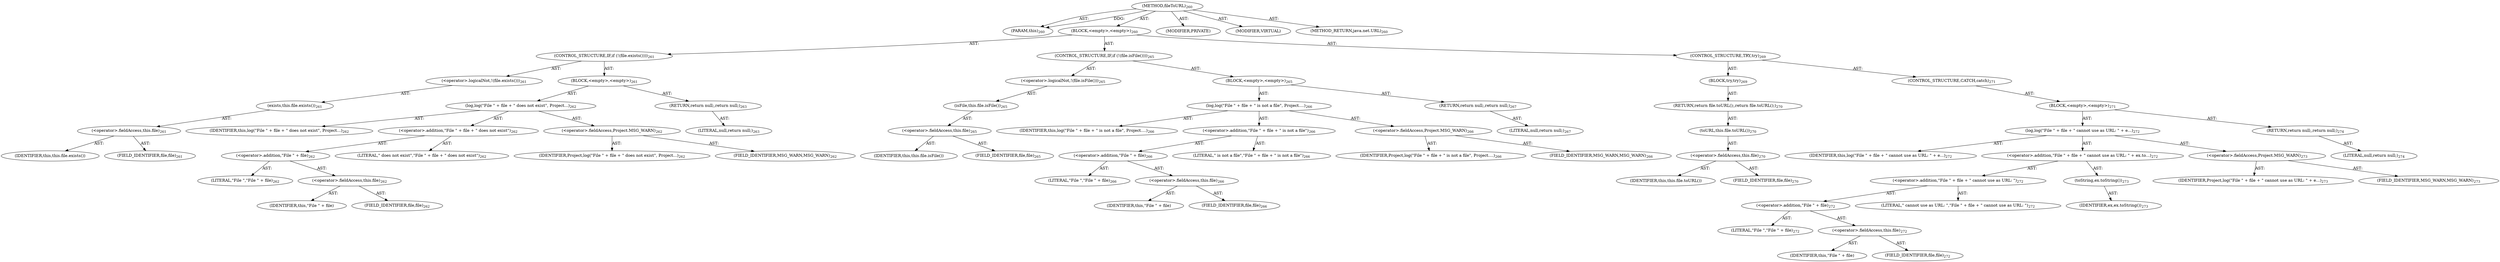 digraph "fileToURL" {  
"111669149709" [label = <(METHOD,fileToURL)<SUB>260</SUB>> ]
"115964117000" [label = <(PARAM,this)<SUB>260</SUB>> ]
"25769803803" [label = <(BLOCK,&lt;empty&gt;,&lt;empty&gt;)<SUB>260</SUB>> ]
"47244640268" [label = <(CONTROL_STRUCTURE,IF,if (!(file.exists())))<SUB>261</SUB>> ]
"30064771158" [label = <(&lt;operator&gt;.logicalNot,!(file.exists()))<SUB>261</SUB>> ]
"30064771159" [label = <(exists,this.file.exists())<SUB>261</SUB>> ]
"30064771160" [label = <(&lt;operator&gt;.fieldAccess,this.file)<SUB>261</SUB>> ]
"68719476837" [label = <(IDENTIFIER,this,this.file.exists())> ]
"55834574869" [label = <(FIELD_IDENTIFIER,file,file)<SUB>261</SUB>> ]
"25769803804" [label = <(BLOCK,&lt;empty&gt;,&lt;empty&gt;)<SUB>261</SUB>> ]
"30064771161" [label = <(log,log(&quot;File &quot; + file + &quot; does not exist&quot;, Project...)<SUB>262</SUB>> ]
"68719476756" [label = <(IDENTIFIER,this,log(&quot;File &quot; + file + &quot; does not exist&quot;, Project...)<SUB>262</SUB>> ]
"30064771162" [label = <(&lt;operator&gt;.addition,&quot;File &quot; + file + &quot; does not exist&quot;)<SUB>262</SUB>> ]
"30064771163" [label = <(&lt;operator&gt;.addition,&quot;File &quot; + file)<SUB>262</SUB>> ]
"90194313239" [label = <(LITERAL,&quot;File &quot;,&quot;File &quot; + file)<SUB>262</SUB>> ]
"30064771164" [label = <(&lt;operator&gt;.fieldAccess,this.file)<SUB>262</SUB>> ]
"68719476838" [label = <(IDENTIFIER,this,&quot;File &quot; + file)> ]
"55834574870" [label = <(FIELD_IDENTIFIER,file,file)<SUB>262</SUB>> ]
"90194313240" [label = <(LITERAL,&quot; does not exist&quot;,&quot;File &quot; + file + &quot; does not exist&quot;)<SUB>262</SUB>> ]
"30064771165" [label = <(&lt;operator&gt;.fieldAccess,Project.MSG_WARN)<SUB>262</SUB>> ]
"68719476839" [label = <(IDENTIFIER,Project,log(&quot;File &quot; + file + &quot; does not exist&quot;, Project...)<SUB>262</SUB>> ]
"55834574871" [label = <(FIELD_IDENTIFIER,MSG_WARN,MSG_WARN)<SUB>262</SUB>> ]
"146028888069" [label = <(RETURN,return null;,return null;)<SUB>263</SUB>> ]
"90194313241" [label = <(LITERAL,null,return null;)<SUB>263</SUB>> ]
"47244640269" [label = <(CONTROL_STRUCTURE,IF,if (!(file.isFile())))<SUB>265</SUB>> ]
"30064771166" [label = <(&lt;operator&gt;.logicalNot,!(file.isFile()))<SUB>265</SUB>> ]
"30064771167" [label = <(isFile,this.file.isFile())<SUB>265</SUB>> ]
"30064771168" [label = <(&lt;operator&gt;.fieldAccess,this.file)<SUB>265</SUB>> ]
"68719476840" [label = <(IDENTIFIER,this,this.file.isFile())> ]
"55834574872" [label = <(FIELD_IDENTIFIER,file,file)<SUB>265</SUB>> ]
"25769803805" [label = <(BLOCK,&lt;empty&gt;,&lt;empty&gt;)<SUB>265</SUB>> ]
"30064771169" [label = <(log,log(&quot;File &quot; + file + &quot; is not a file&quot;, Project....)<SUB>266</SUB>> ]
"68719476757" [label = <(IDENTIFIER,this,log(&quot;File &quot; + file + &quot; is not a file&quot;, Project....)<SUB>266</SUB>> ]
"30064771170" [label = <(&lt;operator&gt;.addition,&quot;File &quot; + file + &quot; is not a file&quot;)<SUB>266</SUB>> ]
"30064771171" [label = <(&lt;operator&gt;.addition,&quot;File &quot; + file)<SUB>266</SUB>> ]
"90194313242" [label = <(LITERAL,&quot;File &quot;,&quot;File &quot; + file)<SUB>266</SUB>> ]
"30064771172" [label = <(&lt;operator&gt;.fieldAccess,this.file)<SUB>266</SUB>> ]
"68719476841" [label = <(IDENTIFIER,this,&quot;File &quot; + file)> ]
"55834574873" [label = <(FIELD_IDENTIFIER,file,file)<SUB>266</SUB>> ]
"90194313243" [label = <(LITERAL,&quot; is not a file&quot;,&quot;File &quot; + file + &quot; is not a file&quot;)<SUB>266</SUB>> ]
"30064771173" [label = <(&lt;operator&gt;.fieldAccess,Project.MSG_WARN)<SUB>266</SUB>> ]
"68719476842" [label = <(IDENTIFIER,Project,log(&quot;File &quot; + file + &quot; is not a file&quot;, Project....)<SUB>266</SUB>> ]
"55834574874" [label = <(FIELD_IDENTIFIER,MSG_WARN,MSG_WARN)<SUB>266</SUB>> ]
"146028888070" [label = <(RETURN,return null;,return null;)<SUB>267</SUB>> ]
"90194313244" [label = <(LITERAL,null,return null;)<SUB>267</SUB>> ]
"47244640270" [label = <(CONTROL_STRUCTURE,TRY,try)<SUB>269</SUB>> ]
"25769803806" [label = <(BLOCK,try,try)<SUB>269</SUB>> ]
"146028888071" [label = <(RETURN,return file.toURL();,return file.toURL();)<SUB>270</SUB>> ]
"30064771174" [label = <(toURL,this.file.toURL())<SUB>270</SUB>> ]
"30064771175" [label = <(&lt;operator&gt;.fieldAccess,this.file)<SUB>270</SUB>> ]
"68719476843" [label = <(IDENTIFIER,this,this.file.toURL())> ]
"55834574875" [label = <(FIELD_IDENTIFIER,file,file)<SUB>270</SUB>> ]
"47244640271" [label = <(CONTROL_STRUCTURE,CATCH,catch)<SUB>271</SUB>> ]
"25769803807" [label = <(BLOCK,&lt;empty&gt;,&lt;empty&gt;)<SUB>271</SUB>> ]
"30064771176" [label = <(log,log(&quot;File &quot; + file + &quot; cannot use as URL: &quot; + e...)<SUB>272</SUB>> ]
"68719476758" [label = <(IDENTIFIER,this,log(&quot;File &quot; + file + &quot; cannot use as URL: &quot; + e...)<SUB>272</SUB>> ]
"30064771177" [label = <(&lt;operator&gt;.addition,&quot;File &quot; + file + &quot; cannot use as URL: &quot; + ex.to...)<SUB>272</SUB>> ]
"30064771178" [label = <(&lt;operator&gt;.addition,&quot;File &quot; + file + &quot; cannot use as URL: &quot;)<SUB>272</SUB>> ]
"30064771179" [label = <(&lt;operator&gt;.addition,&quot;File &quot; + file)<SUB>272</SUB>> ]
"90194313245" [label = <(LITERAL,&quot;File &quot;,&quot;File &quot; + file)<SUB>272</SUB>> ]
"30064771180" [label = <(&lt;operator&gt;.fieldAccess,this.file)<SUB>272</SUB>> ]
"68719476844" [label = <(IDENTIFIER,this,&quot;File &quot; + file)> ]
"55834574876" [label = <(FIELD_IDENTIFIER,file,file)<SUB>272</SUB>> ]
"90194313246" [label = <(LITERAL,&quot; cannot use as URL: &quot;,&quot;File &quot; + file + &quot; cannot use as URL: &quot;)<SUB>272</SUB>> ]
"30064771181" [label = <(toString,ex.toString())<SUB>273</SUB>> ]
"68719476845" [label = <(IDENTIFIER,ex,ex.toString())<SUB>273</SUB>> ]
"30064771182" [label = <(&lt;operator&gt;.fieldAccess,Project.MSG_WARN)<SUB>273</SUB>> ]
"68719476846" [label = <(IDENTIFIER,Project,log(&quot;File &quot; + file + &quot; cannot use as URL: &quot; + e...)<SUB>273</SUB>> ]
"55834574877" [label = <(FIELD_IDENTIFIER,MSG_WARN,MSG_WARN)<SUB>273</SUB>> ]
"146028888072" [label = <(RETURN,return null;,return null;)<SUB>274</SUB>> ]
"90194313247" [label = <(LITERAL,null,return null;)<SUB>274</SUB>> ]
"133143986223" [label = <(MODIFIER,PRIVATE)> ]
"133143986224" [label = <(MODIFIER,VIRTUAL)> ]
"128849018893" [label = <(METHOD_RETURN,java.net.URL)<SUB>260</SUB>> ]
  "111669149709" -> "115964117000"  [ label = "AST: "] 
  "111669149709" -> "25769803803"  [ label = "AST: "] 
  "111669149709" -> "133143986223"  [ label = "AST: "] 
  "111669149709" -> "133143986224"  [ label = "AST: "] 
  "111669149709" -> "128849018893"  [ label = "AST: "] 
  "25769803803" -> "47244640268"  [ label = "AST: "] 
  "25769803803" -> "47244640269"  [ label = "AST: "] 
  "25769803803" -> "47244640270"  [ label = "AST: "] 
  "47244640268" -> "30064771158"  [ label = "AST: "] 
  "47244640268" -> "25769803804"  [ label = "AST: "] 
  "30064771158" -> "30064771159"  [ label = "AST: "] 
  "30064771159" -> "30064771160"  [ label = "AST: "] 
  "30064771160" -> "68719476837"  [ label = "AST: "] 
  "30064771160" -> "55834574869"  [ label = "AST: "] 
  "25769803804" -> "30064771161"  [ label = "AST: "] 
  "25769803804" -> "146028888069"  [ label = "AST: "] 
  "30064771161" -> "68719476756"  [ label = "AST: "] 
  "30064771161" -> "30064771162"  [ label = "AST: "] 
  "30064771161" -> "30064771165"  [ label = "AST: "] 
  "30064771162" -> "30064771163"  [ label = "AST: "] 
  "30064771162" -> "90194313240"  [ label = "AST: "] 
  "30064771163" -> "90194313239"  [ label = "AST: "] 
  "30064771163" -> "30064771164"  [ label = "AST: "] 
  "30064771164" -> "68719476838"  [ label = "AST: "] 
  "30064771164" -> "55834574870"  [ label = "AST: "] 
  "30064771165" -> "68719476839"  [ label = "AST: "] 
  "30064771165" -> "55834574871"  [ label = "AST: "] 
  "146028888069" -> "90194313241"  [ label = "AST: "] 
  "47244640269" -> "30064771166"  [ label = "AST: "] 
  "47244640269" -> "25769803805"  [ label = "AST: "] 
  "30064771166" -> "30064771167"  [ label = "AST: "] 
  "30064771167" -> "30064771168"  [ label = "AST: "] 
  "30064771168" -> "68719476840"  [ label = "AST: "] 
  "30064771168" -> "55834574872"  [ label = "AST: "] 
  "25769803805" -> "30064771169"  [ label = "AST: "] 
  "25769803805" -> "146028888070"  [ label = "AST: "] 
  "30064771169" -> "68719476757"  [ label = "AST: "] 
  "30064771169" -> "30064771170"  [ label = "AST: "] 
  "30064771169" -> "30064771173"  [ label = "AST: "] 
  "30064771170" -> "30064771171"  [ label = "AST: "] 
  "30064771170" -> "90194313243"  [ label = "AST: "] 
  "30064771171" -> "90194313242"  [ label = "AST: "] 
  "30064771171" -> "30064771172"  [ label = "AST: "] 
  "30064771172" -> "68719476841"  [ label = "AST: "] 
  "30064771172" -> "55834574873"  [ label = "AST: "] 
  "30064771173" -> "68719476842"  [ label = "AST: "] 
  "30064771173" -> "55834574874"  [ label = "AST: "] 
  "146028888070" -> "90194313244"  [ label = "AST: "] 
  "47244640270" -> "25769803806"  [ label = "AST: "] 
  "47244640270" -> "47244640271"  [ label = "AST: "] 
  "25769803806" -> "146028888071"  [ label = "AST: "] 
  "146028888071" -> "30064771174"  [ label = "AST: "] 
  "30064771174" -> "30064771175"  [ label = "AST: "] 
  "30064771175" -> "68719476843"  [ label = "AST: "] 
  "30064771175" -> "55834574875"  [ label = "AST: "] 
  "47244640271" -> "25769803807"  [ label = "AST: "] 
  "25769803807" -> "30064771176"  [ label = "AST: "] 
  "25769803807" -> "146028888072"  [ label = "AST: "] 
  "30064771176" -> "68719476758"  [ label = "AST: "] 
  "30064771176" -> "30064771177"  [ label = "AST: "] 
  "30064771176" -> "30064771182"  [ label = "AST: "] 
  "30064771177" -> "30064771178"  [ label = "AST: "] 
  "30064771177" -> "30064771181"  [ label = "AST: "] 
  "30064771178" -> "30064771179"  [ label = "AST: "] 
  "30064771178" -> "90194313246"  [ label = "AST: "] 
  "30064771179" -> "90194313245"  [ label = "AST: "] 
  "30064771179" -> "30064771180"  [ label = "AST: "] 
  "30064771180" -> "68719476844"  [ label = "AST: "] 
  "30064771180" -> "55834574876"  [ label = "AST: "] 
  "30064771181" -> "68719476845"  [ label = "AST: "] 
  "30064771182" -> "68719476846"  [ label = "AST: "] 
  "30064771182" -> "55834574877"  [ label = "AST: "] 
  "146028888072" -> "90194313247"  [ label = "AST: "] 
  "111669149709" -> "115964117000"  [ label = "DDG: "] 
}
